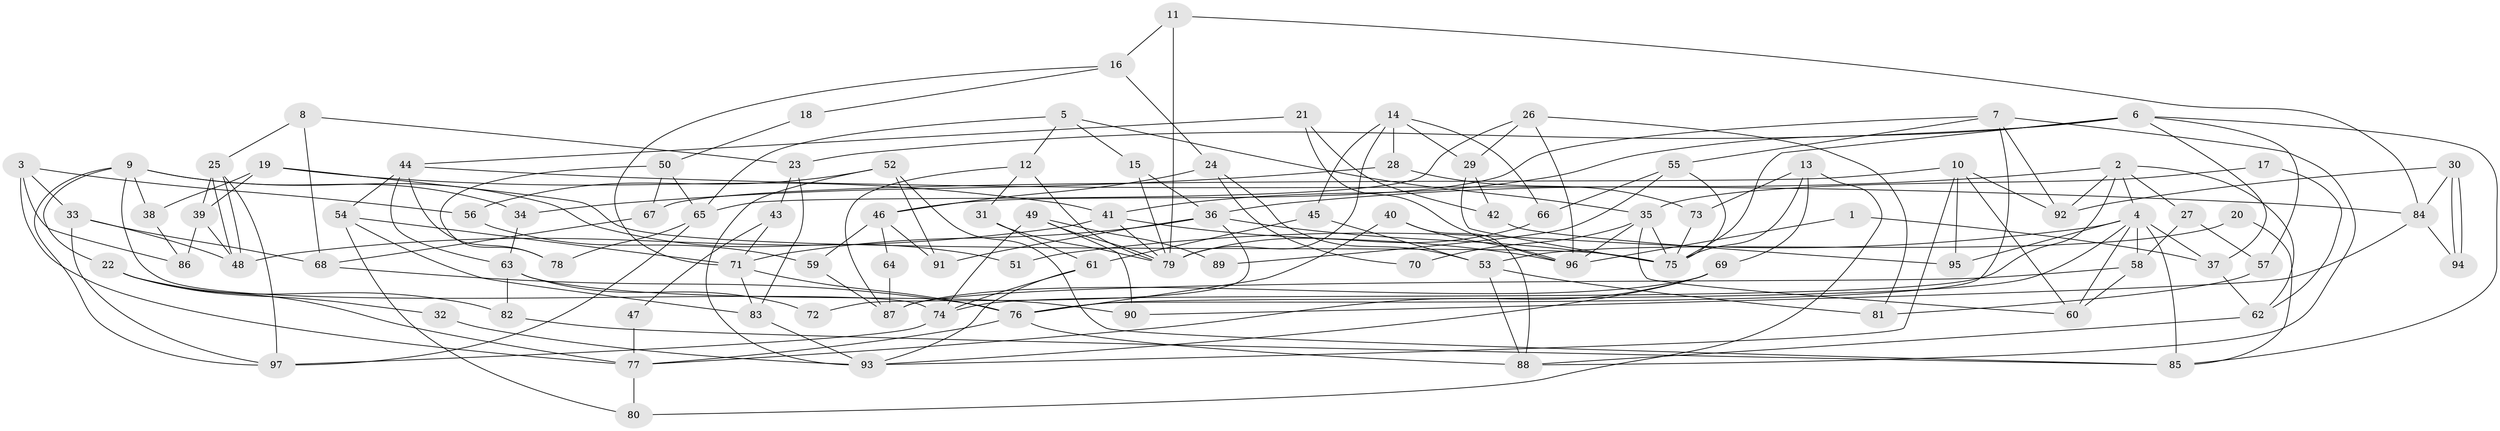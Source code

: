 // coarse degree distribution, {4: 0.2, 10: 0.016666666666666666, 6: 0.11666666666666667, 9: 0.05, 8: 0.06666666666666667, 3: 0.2, 5: 0.2, 7: 0.05, 2: 0.1}
// Generated by graph-tools (version 1.1) at 2025/24/03/03/25 07:24:00]
// undirected, 97 vertices, 194 edges
graph export_dot {
graph [start="1"]
  node [color=gray90,style=filled];
  1;
  2;
  3;
  4;
  5;
  6;
  7;
  8;
  9;
  10;
  11;
  12;
  13;
  14;
  15;
  16;
  17;
  18;
  19;
  20;
  21;
  22;
  23;
  24;
  25;
  26;
  27;
  28;
  29;
  30;
  31;
  32;
  33;
  34;
  35;
  36;
  37;
  38;
  39;
  40;
  41;
  42;
  43;
  44;
  45;
  46;
  47;
  48;
  49;
  50;
  51;
  52;
  53;
  54;
  55;
  56;
  57;
  58;
  59;
  60;
  61;
  62;
  63;
  64;
  65;
  66;
  67;
  68;
  69;
  70;
  71;
  72;
  73;
  74;
  75;
  76;
  77;
  78;
  79;
  80;
  81;
  82;
  83;
  84;
  85;
  86;
  87;
  88;
  89;
  90;
  91;
  92;
  93;
  94;
  95;
  96;
  97;
  1 -- 96;
  1 -- 37;
  2 -- 4;
  2 -- 62;
  2 -- 27;
  2 -- 36;
  2 -- 74;
  2 -- 92;
  3 -- 33;
  3 -- 77;
  3 -- 56;
  3 -- 86;
  4 -- 95;
  4 -- 76;
  4 -- 37;
  4 -- 51;
  4 -- 58;
  4 -- 60;
  4 -- 85;
  5 -- 15;
  5 -- 35;
  5 -- 12;
  5 -- 65;
  6 -- 41;
  6 -- 75;
  6 -- 23;
  6 -- 37;
  6 -- 57;
  6 -- 85;
  7 -- 92;
  7 -- 76;
  7 -- 46;
  7 -- 55;
  7 -- 88;
  8 -- 23;
  8 -- 25;
  8 -- 68;
  9 -- 74;
  9 -- 97;
  9 -- 22;
  9 -- 34;
  9 -- 38;
  9 -- 51;
  10 -- 67;
  10 -- 93;
  10 -- 60;
  10 -- 92;
  10 -- 95;
  11 -- 79;
  11 -- 84;
  11 -- 16;
  12 -- 87;
  12 -- 31;
  12 -- 79;
  13 -- 75;
  13 -- 80;
  13 -- 69;
  13 -- 73;
  14 -- 79;
  14 -- 45;
  14 -- 28;
  14 -- 29;
  14 -- 66;
  15 -- 79;
  15 -- 36;
  16 -- 71;
  16 -- 18;
  16 -- 24;
  17 -- 62;
  17 -- 35;
  18 -- 50;
  19 -- 38;
  19 -- 75;
  19 -- 39;
  19 -- 41;
  20 -- 85;
  20 -- 53;
  21 -- 96;
  21 -- 44;
  21 -- 42;
  22 -- 77;
  22 -- 32;
  22 -- 82;
  23 -- 83;
  23 -- 43;
  24 -- 46;
  24 -- 53;
  24 -- 70;
  25 -- 48;
  25 -- 48;
  25 -- 39;
  25 -- 97;
  26 -- 29;
  26 -- 81;
  26 -- 65;
  26 -- 96;
  27 -- 58;
  27 -- 57;
  28 -- 73;
  28 -- 34;
  29 -- 75;
  29 -- 42;
  30 -- 92;
  30 -- 94;
  30 -- 94;
  30 -- 84;
  31 -- 79;
  31 -- 61;
  32 -- 93;
  33 -- 68;
  33 -- 97;
  33 -- 48;
  34 -- 63;
  35 -- 96;
  35 -- 60;
  35 -- 70;
  35 -- 75;
  36 -- 75;
  36 -- 71;
  36 -- 72;
  36 -- 91;
  37 -- 62;
  38 -- 86;
  39 -- 48;
  39 -- 86;
  40 -- 96;
  40 -- 76;
  40 -- 88;
  41 -- 48;
  41 -- 79;
  41 -- 96;
  42 -- 95;
  43 -- 71;
  43 -- 47;
  44 -- 84;
  44 -- 63;
  44 -- 54;
  44 -- 78;
  45 -- 53;
  45 -- 61;
  46 -- 91;
  46 -- 59;
  46 -- 64;
  47 -- 77;
  49 -- 79;
  49 -- 74;
  49 -- 89;
  49 -- 90;
  50 -- 65;
  50 -- 78;
  50 -- 67;
  52 -- 85;
  52 -- 56;
  52 -- 91;
  52 -- 93;
  53 -- 88;
  53 -- 81;
  54 -- 83;
  54 -- 71;
  54 -- 80;
  55 -- 66;
  55 -- 75;
  55 -- 89;
  56 -- 59;
  57 -- 81;
  58 -- 60;
  58 -- 87;
  59 -- 87;
  61 -- 74;
  61 -- 93;
  62 -- 88;
  63 -- 82;
  63 -- 72;
  63 -- 90;
  64 -- 87;
  65 -- 78;
  65 -- 97;
  66 -- 79;
  67 -- 68;
  68 -- 76;
  69 -- 93;
  69 -- 77;
  69 -- 87;
  71 -- 76;
  71 -- 83;
  73 -- 75;
  74 -- 97;
  76 -- 88;
  76 -- 77;
  77 -- 80;
  82 -- 85;
  83 -- 93;
  84 -- 90;
  84 -- 94;
}
